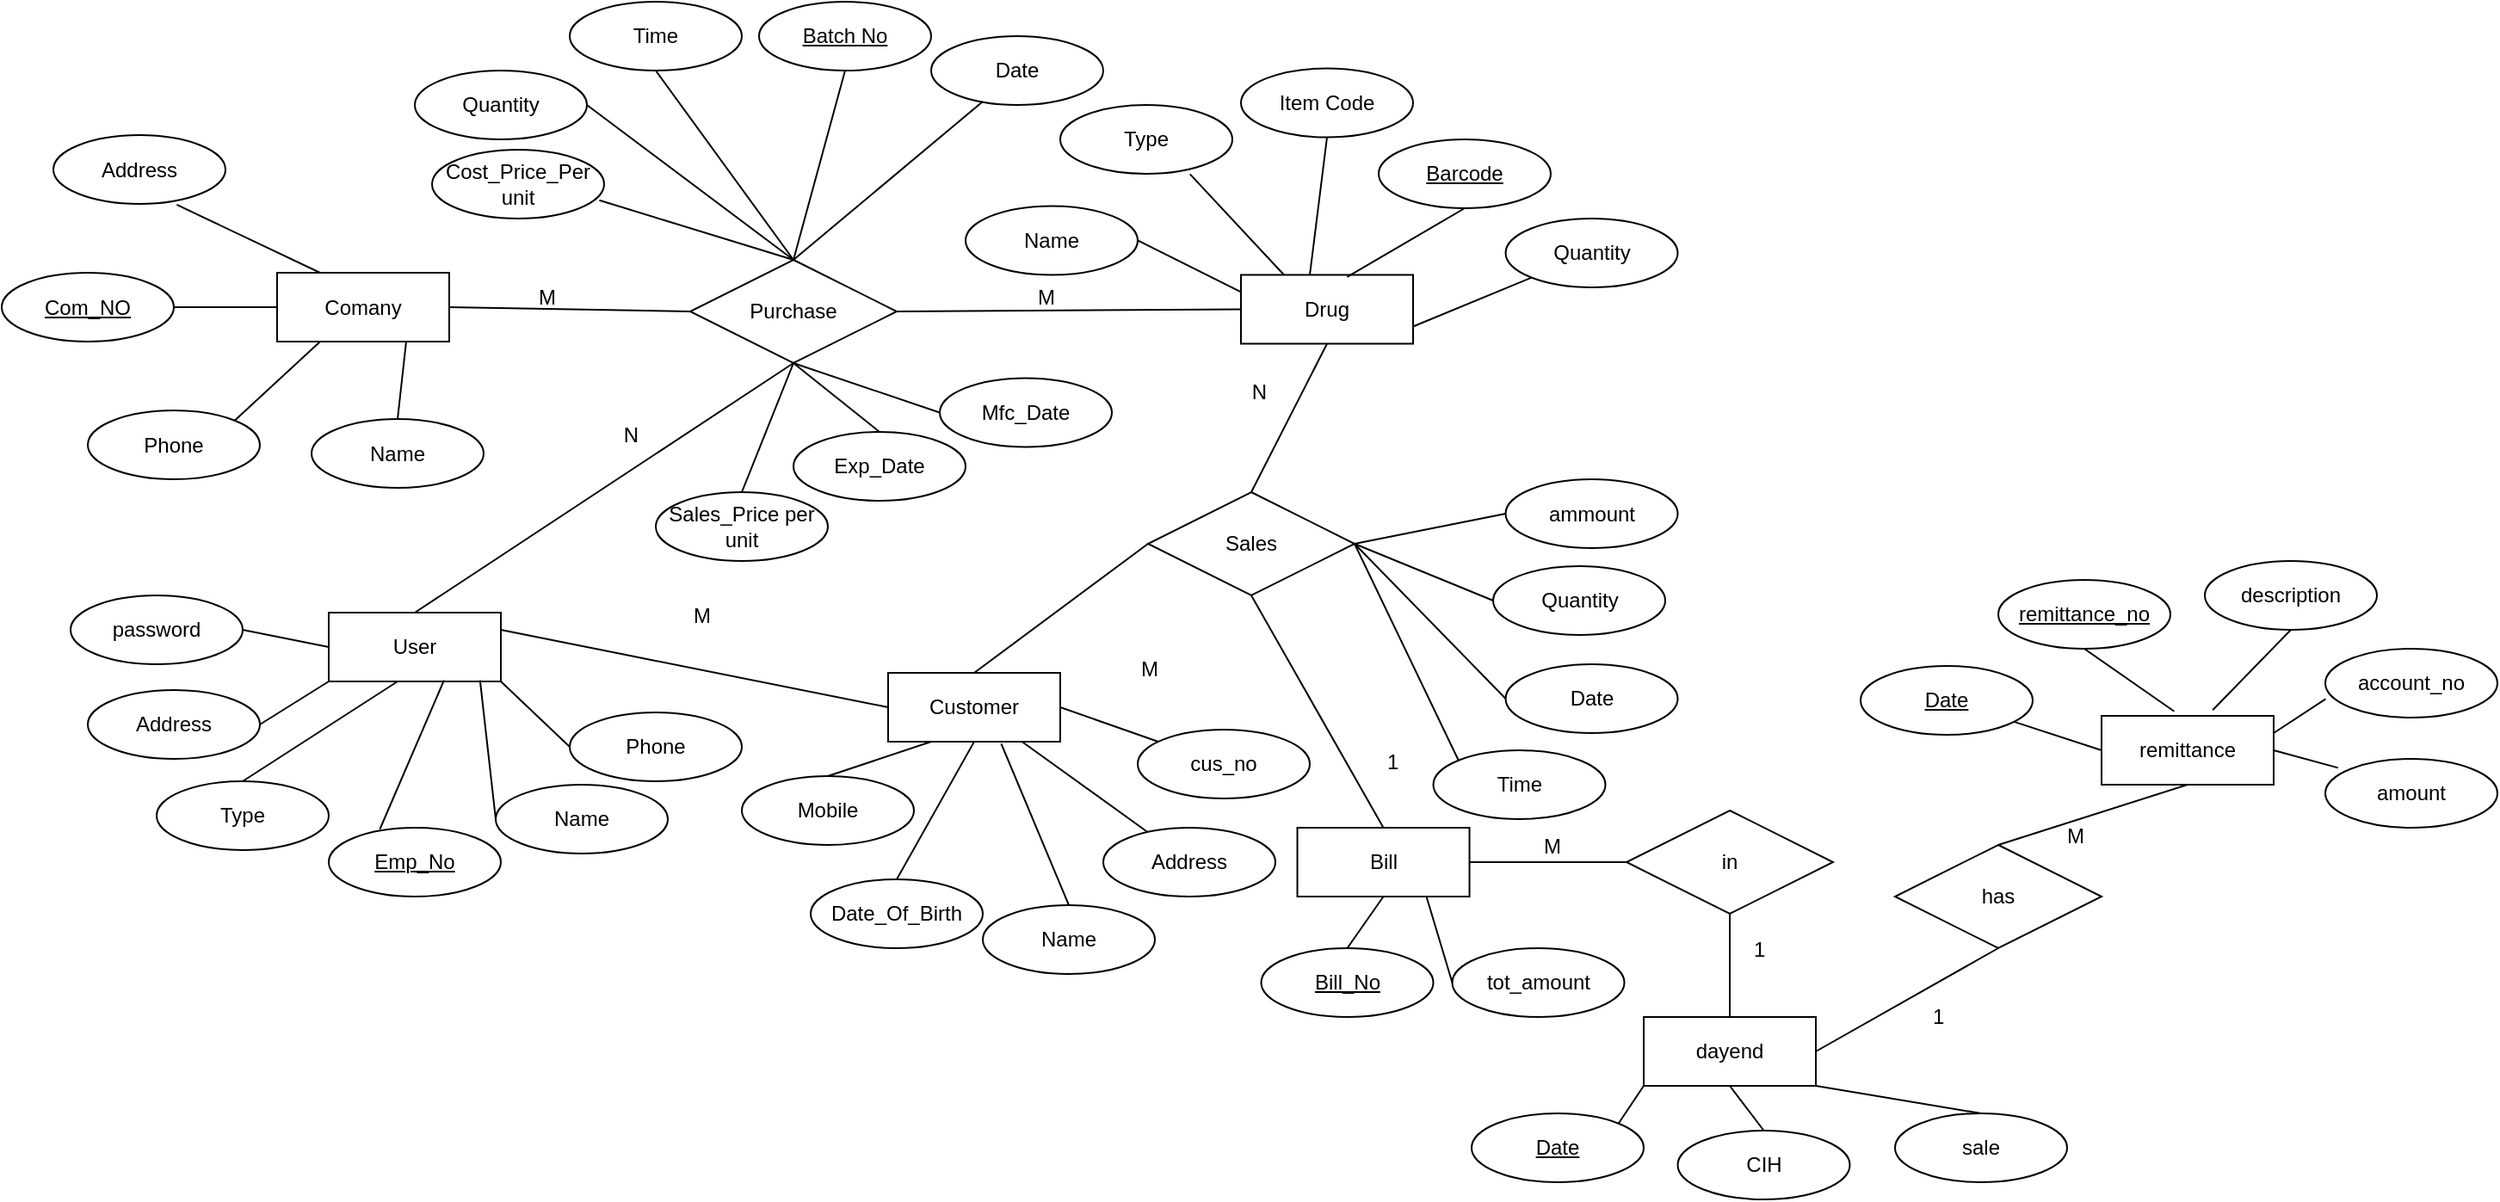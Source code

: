 <mxfile version="13.9.9" type="device"><diagram id="R2lEEEUBdFMjLlhIrx00" name="Page-1"><mxGraphModel dx="599" dy="752" grid="1" gridSize="10" guides="1" tooltips="1" connect="1" arrows="1" fold="1" page="1" pageScale="1" pageWidth="1169" pageHeight="827" math="0" shadow="0" extFonts="Permanent Marker^https://fonts.googleapis.com/css?family=Permanent+Marker"><root><mxCell id="0"/><mxCell id="1" parent="0"/><mxCell id="lmXtZbd8jgHiGXqNMHW0-3" value="Comany" style="whiteSpace=wrap;html=1;align=center;" parent="1" vertex="1"><mxGeometry x="200" y="281.5" width="100" height="40" as="geometry"/></mxCell><mxCell id="lmXtZbd8jgHiGXqNMHW0-4" value="Address" style="ellipse;whiteSpace=wrap;html=1;align=center;" parent="1" vertex="1"><mxGeometry x="70" y="201.5" width="100" height="40" as="geometry"/></mxCell><mxCell id="lmXtZbd8jgHiGXqNMHW0-5" value="Name" style="ellipse;whiteSpace=wrap;html=1;align=center;" parent="1" vertex="1"><mxGeometry x="220" y="366.5" width="100" height="40" as="geometry"/></mxCell><mxCell id="lmXtZbd8jgHiGXqNMHW0-6" value="&lt;u&gt;Com_NO&lt;/u&gt;" style="ellipse;whiteSpace=wrap;html=1;align=center;" parent="1" vertex="1"><mxGeometry x="40" y="281.5" width="100" height="40" as="geometry"/></mxCell><mxCell id="lmXtZbd8jgHiGXqNMHW0-7" value="Phone" style="ellipse;whiteSpace=wrap;html=1;align=center;" parent="1" vertex="1"><mxGeometry x="90" y="361.5" width="100" height="40" as="geometry"/></mxCell><mxCell id="lmXtZbd8jgHiGXqNMHW0-8" value="Purchase" style="shape=rhombus;perimeter=rhombusPerimeter;whiteSpace=wrap;html=1;align=center;" parent="1" vertex="1"><mxGeometry x="440" y="274" width="120" height="60" as="geometry"/></mxCell><mxCell id="lmXtZbd8jgHiGXqNMHW0-9" value="Time" style="ellipse;whiteSpace=wrap;html=1;align=center;" parent="1" vertex="1"><mxGeometry x="370" y="124" width="100" height="40" as="geometry"/></mxCell><mxCell id="lmXtZbd8jgHiGXqNMHW0-10" value="&lt;u&gt;Batch No&lt;/u&gt;" style="ellipse;whiteSpace=wrap;html=1;align=center;" parent="1" vertex="1"><mxGeometry x="480" y="124" width="100" height="40" as="geometry"/></mxCell><mxCell id="lmXtZbd8jgHiGXqNMHW0-11" value="Date" style="ellipse;whiteSpace=wrap;html=1;align=center;" parent="1" vertex="1"><mxGeometry x="580" y="144" width="100" height="40" as="geometry"/></mxCell><mxCell id="lmXtZbd8jgHiGXqNMHW0-12" value="Quantity" style="ellipse;whiteSpace=wrap;html=1;align=center;" parent="1" vertex="1"><mxGeometry x="280" y="164" width="100" height="40" as="geometry"/></mxCell><mxCell id="lmXtZbd8jgHiGXqNMHW0-13" value="" style="endArrow=none;html=1;rounded=0;entryX=0.5;entryY=1;entryDx=0;entryDy=0;exitX=0.5;exitY=0;exitDx=0;exitDy=0;" parent="1" source="lmXtZbd8jgHiGXqNMHW0-8" target="lmXtZbd8jgHiGXqNMHW0-9" edge="1"><mxGeometry width="50" height="50" relative="1" as="geometry"><mxPoint x="440" y="314" as="sourcePoint"/><mxPoint x="490" y="264" as="targetPoint"/></mxGeometry></mxCell><mxCell id="lmXtZbd8jgHiGXqNMHW0-14" value="" style="endArrow=none;html=1;rounded=0;entryX=0.5;entryY=1;entryDx=0;entryDy=0;exitX=0.5;exitY=0;exitDx=0;exitDy=0;" parent="1" source="lmXtZbd8jgHiGXqNMHW0-8" target="lmXtZbd8jgHiGXqNMHW0-10" edge="1"><mxGeometry width="50" height="50" relative="1" as="geometry"><mxPoint x="540" y="251.5" as="sourcePoint"/><mxPoint x="480" y="216.5" as="targetPoint"/></mxGeometry></mxCell><mxCell id="lmXtZbd8jgHiGXqNMHW0-15" value="" style="endArrow=none;html=1;rounded=0;entryX=0.3;entryY=0.95;entryDx=0;entryDy=0;exitX=0.5;exitY=0;exitDx=0;exitDy=0;entryPerimeter=0;" parent="1" source="lmXtZbd8jgHiGXqNMHW0-8" target="lmXtZbd8jgHiGXqNMHW0-11" edge="1"><mxGeometry width="50" height="50" relative="1" as="geometry"><mxPoint x="550" y="334" as="sourcePoint"/><mxPoint x="550" y="254" as="targetPoint"/></mxGeometry></mxCell><mxCell id="lmXtZbd8jgHiGXqNMHW0-17" value="" style="endArrow=none;html=1;rounded=0;entryX=0.5;entryY=0;entryDx=0;entryDy=0;exitX=1;exitY=0.5;exitDx=0;exitDy=0;" parent="1" source="lmXtZbd8jgHiGXqNMHW0-12" target="lmXtZbd8jgHiGXqNMHW0-8" edge="1"><mxGeometry width="50" height="50" relative="1" as="geometry"><mxPoint x="400" y="384" as="sourcePoint"/><mxPoint x="450" y="334" as="targetPoint"/></mxGeometry></mxCell><mxCell id="lmXtZbd8jgHiGXqNMHW0-19" value="" style="endArrow=none;html=1;rounded=0;entryX=0.5;entryY=0;entryDx=0;entryDy=0;exitX=0.75;exitY=1;exitDx=0;exitDy=0;" parent="1" source="lmXtZbd8jgHiGXqNMHW0-3" target="lmXtZbd8jgHiGXqNMHW0-5" edge="1"><mxGeometry width="50" height="50" relative="1" as="geometry"><mxPoint x="230" y="281.5" as="sourcePoint"/><mxPoint x="280" y="231.5" as="targetPoint"/></mxGeometry></mxCell><mxCell id="lmXtZbd8jgHiGXqNMHW0-20" value="" style="endArrow=none;html=1;rounded=0;entryX=0.717;entryY=1.012;entryDx=0;entryDy=0;exitX=0.25;exitY=0;exitDx=0;exitDy=0;entryPerimeter=0;" parent="1" source="lmXtZbd8jgHiGXqNMHW0-3" target="lmXtZbd8jgHiGXqNMHW0-4" edge="1"><mxGeometry width="50" height="50" relative="1" as="geometry"><mxPoint x="285" y="291.5" as="sourcePoint"/><mxPoint x="290" y="251.5" as="targetPoint"/><Array as="points"/></mxGeometry></mxCell><mxCell id="lmXtZbd8jgHiGXqNMHW0-21" value="" style="endArrow=none;html=1;rounded=0;exitX=1;exitY=0.5;exitDx=0;exitDy=0;entryX=0;entryY=0.5;entryDx=0;entryDy=0;" parent="1" source="lmXtZbd8jgHiGXqNMHW0-6" target="lmXtZbd8jgHiGXqNMHW0-3" edge="1"><mxGeometry width="50" height="50" relative="1" as="geometry"><mxPoint x="150" y="351.5" as="sourcePoint"/><mxPoint x="200" y="301.5" as="targetPoint"/></mxGeometry></mxCell><mxCell id="lmXtZbd8jgHiGXqNMHW0-22" value="" style="endArrow=none;html=1;rounded=0;entryX=0.25;entryY=1;entryDx=0;entryDy=0;exitX=1;exitY=0;exitDx=0;exitDy=0;" parent="1" source="lmXtZbd8jgHiGXqNMHW0-7" target="lmXtZbd8jgHiGXqNMHW0-3" edge="1"><mxGeometry width="50" height="50" relative="1" as="geometry"><mxPoint x="160" y="381.5" as="sourcePoint"/><mxPoint x="210" y="331.5" as="targetPoint"/></mxGeometry></mxCell><mxCell id="lmXtZbd8jgHiGXqNMHW0-23" value="Drug" style="whiteSpace=wrap;html=1;align=center;" parent="1" vertex="1"><mxGeometry x="760" y="282.74" width="100" height="40" as="geometry"/></mxCell><mxCell id="lmXtZbd8jgHiGXqNMHW0-24" value="Name" style="ellipse;whiteSpace=wrap;html=1;align=center;" parent="1" vertex="1"><mxGeometry x="600" y="242.74" width="100" height="40" as="geometry"/></mxCell><mxCell id="lmXtZbd8jgHiGXqNMHW0-25" value="Type" style="ellipse;whiteSpace=wrap;html=1;align=center;" parent="1" vertex="1"><mxGeometry x="655" y="184" width="100" height="40" as="geometry"/></mxCell><mxCell id="lmXtZbd8jgHiGXqNMHW0-26" value="Item Code" style="ellipse;whiteSpace=wrap;html=1;align=center;" parent="1" vertex="1"><mxGeometry x="760" y="162.74" width="100" height="40" as="geometry"/></mxCell><mxCell id="lmXtZbd8jgHiGXqNMHW0-27" value="&lt;u&gt;Barcode&lt;/u&gt;" style="ellipse;whiteSpace=wrap;html=1;align=center;" parent="1" vertex="1"><mxGeometry x="840" y="204" width="100" height="40" as="geometry"/></mxCell><mxCell id="lmXtZbd8jgHiGXqNMHW0-28" value="Cost_Price_Per unit" style="ellipse;whiteSpace=wrap;html=1;align=center;" parent="1" vertex="1"><mxGeometry x="290" y="210" width="100" height="40" as="geometry"/></mxCell><mxCell id="lmXtZbd8jgHiGXqNMHW0-29" value="Exp_Date" style="ellipse;whiteSpace=wrap;html=1;align=center;" parent="1" vertex="1"><mxGeometry x="500" y="374" width="100" height="40" as="geometry"/></mxCell><mxCell id="lmXtZbd8jgHiGXqNMHW0-30" value="Quantity" style="ellipse;whiteSpace=wrap;html=1;align=center;" parent="1" vertex="1"><mxGeometry x="913.76" y="250" width="100" height="40" as="geometry"/></mxCell><mxCell id="lmXtZbd8jgHiGXqNMHW0-31" value="Sales_Price per unit" style="ellipse;whiteSpace=wrap;html=1;align=center;" parent="1" vertex="1"><mxGeometry x="420" y="409" width="100" height="40" as="geometry"/></mxCell><mxCell id="lmXtZbd8jgHiGXqNMHW0-32" value="Mfc_Date" style="ellipse;whiteSpace=wrap;html=1;align=center;" parent="1" vertex="1"><mxGeometry x="585" y="342.74" width="100" height="40" as="geometry"/></mxCell><mxCell id="lmXtZbd8jgHiGXqNMHW0-33" value="" style="endArrow=none;html=1;rounded=0;entryX=0.5;entryY=1;entryDx=0;entryDy=0;exitX=0.4;exitY=0;exitDx=0;exitDy=0;exitPerimeter=0;" parent="1" source="lmXtZbd8jgHiGXqNMHW0-23" target="lmXtZbd8jgHiGXqNMHW0-26" edge="1"><mxGeometry width="50" height="50" relative="1" as="geometry"><mxPoint x="750" y="252.74" as="sourcePoint"/><mxPoint x="800" y="202.74" as="targetPoint"/></mxGeometry></mxCell><mxCell id="lmXtZbd8jgHiGXqNMHW0-34" value="" style="endArrow=none;html=1;rounded=0;entryX=0.754;entryY=1.005;entryDx=0;entryDy=0;exitX=0.25;exitY=0;exitDx=0;exitDy=0;entryPerimeter=0;" parent="1" source="lmXtZbd8jgHiGXqNMHW0-23" target="lmXtZbd8jgHiGXqNMHW0-25" edge="1"><mxGeometry width="50" height="50" relative="1" as="geometry"><mxPoint x="760" y="311.74" as="sourcePoint"/><mxPoint x="716" y="232.74" as="targetPoint"/></mxGeometry></mxCell><mxCell id="lmXtZbd8jgHiGXqNMHW0-35" value="" style="endArrow=none;html=1;rounded=0;entryX=1;entryY=0.5;entryDx=0;entryDy=0;exitX=0;exitY=0.25;exitDx=0;exitDy=0;" parent="1" source="lmXtZbd8jgHiGXqNMHW0-23" target="lmXtZbd8jgHiGXqNMHW0-24" edge="1"><mxGeometry width="50" height="50" relative="1" as="geometry"><mxPoint x="767.3" y="318.9" as="sourcePoint"/><mxPoint x="706" y="272.74" as="targetPoint"/></mxGeometry></mxCell><mxCell id="lmXtZbd8jgHiGXqNMHW0-37" value="" style="endArrow=none;html=1;rounded=0;entryX=0.5;entryY=1;entryDx=0;entryDy=0;exitX=0.617;exitY=0.029;exitDx=0;exitDy=0;exitPerimeter=0;" parent="1" source="lmXtZbd8jgHiGXqNMHW0-23" target="lmXtZbd8jgHiGXqNMHW0-27" edge="1"><mxGeometry width="50" height="50" relative="1" as="geometry"><mxPoint x="862" y="281.74" as="sourcePoint"/><mxPoint x="818" y="202.74" as="targetPoint"/></mxGeometry></mxCell><mxCell id="lmXtZbd8jgHiGXqNMHW0-38" value="" style="endArrow=none;html=1;rounded=0;entryX=0.972;entryY=0.735;entryDx=0;entryDy=0;exitX=0.5;exitY=0;exitDx=0;exitDy=0;entryPerimeter=0;" parent="1" source="lmXtZbd8jgHiGXqNMHW0-8" target="lmXtZbd8jgHiGXqNMHW0-28" edge="1"><mxGeometry width="50" height="50" relative="1" as="geometry"><mxPoint x="831.7" y="293.9" as="sourcePoint"/><mxPoint x="878" y="213.74" as="targetPoint"/></mxGeometry></mxCell><mxCell id="lmXtZbd8jgHiGXqNMHW0-40" value="" style="endArrow=none;html=1;rounded=0;entryX=0.5;entryY=0;entryDx=0;entryDy=0;exitX=0.5;exitY=1;exitDx=0;exitDy=0;" parent="1" source="lmXtZbd8jgHiGXqNMHW0-8" target="lmXtZbd8jgHiGXqNMHW0-31" edge="1"><mxGeometry width="50" height="50" relative="1" as="geometry"><mxPoint x="870" y="318.6" as="sourcePoint"/><mxPoint x="939.645" y="272.742" as="targetPoint"/></mxGeometry></mxCell><mxCell id="lmXtZbd8jgHiGXqNMHW0-41" value="" style="endArrow=none;html=1;rounded=0;entryX=1;entryY=0.75;entryDx=0;entryDy=0;" parent="1" source="lmXtZbd8jgHiGXqNMHW0-30" target="lmXtZbd8jgHiGXqNMHW0-23" edge="1"><mxGeometry width="50" height="50" relative="1" as="geometry"><mxPoint x="850" y="382.74" as="sourcePoint"/><mxPoint x="790" y="352.74" as="targetPoint"/></mxGeometry></mxCell><mxCell id="lmXtZbd8jgHiGXqNMHW0-42" value="" style="endArrow=none;html=1;rounded=0;entryX=0.5;entryY=1;entryDx=0;entryDy=0;exitX=0;exitY=0.5;exitDx=0;exitDy=0;" parent="1" source="lmXtZbd8jgHiGXqNMHW0-32" target="lmXtZbd8jgHiGXqNMHW0-8" edge="1"><mxGeometry width="50" height="50" relative="1" as="geometry"><mxPoint x="850" y="382.74" as="sourcePoint"/><mxPoint x="850" y="332.74" as="targetPoint"/></mxGeometry></mxCell><mxCell id="lmXtZbd8jgHiGXqNMHW0-44" value="" style="endArrow=none;html=1;rounded=0;exitX=0.5;exitY=0;exitDx=0;exitDy=0;entryX=0.5;entryY=1;entryDx=0;entryDy=0;" parent="1" source="lmXtZbd8jgHiGXqNMHW0-29" target="lmXtZbd8jgHiGXqNMHW0-8" edge="1"><mxGeometry width="50" height="50" relative="1" as="geometry"><mxPoint x="820" y="382.74" as="sourcePoint"/><mxPoint x="760" y="332.74" as="targetPoint"/></mxGeometry></mxCell><mxCell id="lmXtZbd8jgHiGXqNMHW0-45" value="Sales" style="shape=rhombus;perimeter=rhombusPerimeter;whiteSpace=wrap;html=1;align=center;" parent="1" vertex="1"><mxGeometry x="706" y="409" width="120" height="60" as="geometry"/></mxCell><mxCell id="lmXtZbd8jgHiGXqNMHW0-46" value="Quantity" style="ellipse;whiteSpace=wrap;html=1;align=center;" parent="1" vertex="1"><mxGeometry x="906.52" y="451.99" width="100" height="40" as="geometry"/></mxCell><mxCell id="lmXtZbd8jgHiGXqNMHW0-47" value="" style="endArrow=none;html=1;rounded=0;entryX=0;entryY=0.5;entryDx=0;entryDy=0;exitX=1;exitY=0.5;exitDx=0;exitDy=0;" parent="1" source="lmXtZbd8jgHiGXqNMHW0-45" target="lmXtZbd8jgHiGXqNMHW0-46" edge="1"><mxGeometry width="50" height="50" relative="1" as="geometry"><mxPoint x="742.76" y="556.99" as="sourcePoint"/><mxPoint x="792.76" y="506.99" as="targetPoint"/></mxGeometry></mxCell><mxCell id="lmXtZbd8jgHiGXqNMHW0-50" value="&lt;u&gt;Bill_No&lt;/u&gt;" style="ellipse;whiteSpace=wrap;html=1;align=center;" parent="1" vertex="1"><mxGeometry x="771.76" y="674" width="100" height="40" as="geometry"/></mxCell><mxCell id="lmXtZbd8jgHiGXqNMHW0-51" value="tot_amount" style="ellipse;whiteSpace=wrap;html=1;align=center;" parent="1" vertex="1"><mxGeometry x="882.76" y="674" width="100" height="40" as="geometry"/></mxCell><mxCell id="lmXtZbd8jgHiGXqNMHW0-52" value="Time" style="ellipse;whiteSpace=wrap;html=1;align=center;" parent="1" vertex="1"><mxGeometry x="871.76" y="559" width="100" height="40" as="geometry"/></mxCell><mxCell id="lmXtZbd8jgHiGXqNMHW0-53" value="" style="endArrow=none;html=1;rounded=0;entryX=0.5;entryY=0;entryDx=0;entryDy=0;exitX=0.5;exitY=1;exitDx=0;exitDy=0;" parent="1" source="OmnGmeT0H6T3P1tnoGOz-3" target="lmXtZbd8jgHiGXqNMHW0-50" edge="1"><mxGeometry width="50" height="50" relative="1" as="geometry"><mxPoint x="842.76" y="466.99" as="sourcePoint"/><mxPoint x="842.76" y="437.99" as="targetPoint"/></mxGeometry></mxCell><mxCell id="lmXtZbd8jgHiGXqNMHW0-54" value="" style="endArrow=none;html=1;rounded=0;entryX=0;entryY=0.5;entryDx=0;entryDy=0;exitX=0.75;exitY=1;exitDx=0;exitDy=0;" parent="1" source="OmnGmeT0H6T3P1tnoGOz-3" target="lmXtZbd8jgHiGXqNMHW0-51" edge="1"><mxGeometry width="50" height="50" relative="1" as="geometry"><mxPoint x="872.76" y="481.99" as="sourcePoint"/><mxPoint x="917.405" y="461.132" as="targetPoint"/></mxGeometry></mxCell><mxCell id="lmXtZbd8jgHiGXqNMHW0-55" value="" style="endArrow=none;html=1;rounded=0;entryX=0;entryY=0;entryDx=0;entryDy=0;exitX=1;exitY=0.5;exitDx=0;exitDy=0;" parent="1" source="lmXtZbd8jgHiGXqNMHW0-45" target="lmXtZbd8jgHiGXqNMHW0-52" edge="1"><mxGeometry width="50" height="50" relative="1" as="geometry"><mxPoint x="902.76" y="496.99" as="sourcePoint"/><mxPoint x="932.76" y="496.99" as="targetPoint"/></mxGeometry></mxCell><mxCell id="lmXtZbd8jgHiGXqNMHW0-56" value="Customer" style="whiteSpace=wrap;html=1;align=center;" parent="1" vertex="1"><mxGeometry x="555.0" y="514" width="100" height="40" as="geometry"/></mxCell><mxCell id="lmXtZbd8jgHiGXqNMHW0-57" value="Address" style="ellipse;whiteSpace=wrap;html=1;align=center;" parent="1" vertex="1"><mxGeometry x="680.0" y="604" width="100" height="40" as="geometry"/></mxCell><mxCell id="lmXtZbd8jgHiGXqNMHW0-58" value="Name" style="ellipse;whiteSpace=wrap;html=1;align=center;" parent="1" vertex="1"><mxGeometry x="610.0" y="649" width="100" height="40" as="geometry"/></mxCell><mxCell id="lmXtZbd8jgHiGXqNMHW0-59" value="Date_Of_Birth" style="ellipse;whiteSpace=wrap;html=1;align=center;" parent="1" vertex="1"><mxGeometry x="510.0" y="634" width="100" height="40" as="geometry"/></mxCell><mxCell id="lmXtZbd8jgHiGXqNMHW0-60" value="Mobile" style="ellipse;whiteSpace=wrap;html=1;align=center;" parent="1" vertex="1"><mxGeometry x="470.0" y="574" width="100" height="40" as="geometry"/></mxCell><mxCell id="lmXtZbd8jgHiGXqNMHW0-61" value="" style="endArrow=none;html=1;rounded=0;" parent="1" source="lmXtZbd8jgHiGXqNMHW0-56" target="lmXtZbd8jgHiGXqNMHW0-57" edge="1"><mxGeometry width="50" height="50" relative="1" as="geometry"><mxPoint x="595.0" y="478.14" as="sourcePoint"/><mxPoint x="669.645" y="508.998" as="targetPoint"/></mxGeometry></mxCell><mxCell id="lmXtZbd8jgHiGXqNMHW0-62" value="" style="endArrow=none;html=1;rounded=0;exitX=0.657;exitY=1.028;exitDx=0;exitDy=0;entryX=0.5;entryY=0;entryDx=0;entryDy=0;exitPerimeter=0;" parent="1" source="lmXtZbd8jgHiGXqNMHW0-56" target="lmXtZbd8jgHiGXqNMHW0-58" edge="1"><mxGeometry width="50" height="50" relative="1" as="geometry"><mxPoint x="665.0" y="524.0" as="sourcePoint"/><mxPoint x="707.46" y="504.185" as="targetPoint"/></mxGeometry></mxCell><mxCell id="lmXtZbd8jgHiGXqNMHW0-63" value="" style="endArrow=none;html=1;rounded=0;exitX=0.5;exitY=1;exitDx=0;exitDy=0;entryX=0.5;entryY=0;entryDx=0;entryDy=0;" parent="1" source="lmXtZbd8jgHiGXqNMHW0-56" target="lmXtZbd8jgHiGXqNMHW0-59" edge="1"><mxGeometry width="50" height="50" relative="1" as="geometry"><mxPoint x="665.0" y="534.0" as="sourcePoint"/><mxPoint x="734.645" y="524.858" as="targetPoint"/></mxGeometry></mxCell><mxCell id="lmXtZbd8jgHiGXqNMHW0-64" value="" style="endArrow=none;html=1;rounded=0;exitX=0.25;exitY=1;exitDx=0;exitDy=0;entryX=0.5;entryY=0;entryDx=0;entryDy=0;" parent="1" source="lmXtZbd8jgHiGXqNMHW0-56" target="lmXtZbd8jgHiGXqNMHW0-60" edge="1"><mxGeometry width="50" height="50" relative="1" as="geometry"><mxPoint x="665.0" y="554.0" as="sourcePoint"/><mxPoint x="734.645" y="575.858" as="targetPoint"/></mxGeometry></mxCell><mxCell id="lmXtZbd8jgHiGXqNMHW0-84" value="User" style="whiteSpace=wrap;html=1;align=center;" parent="1" vertex="1"><mxGeometry x="230" y="479" width="100" height="40" as="geometry"/></mxCell><mxCell id="lmXtZbd8jgHiGXqNMHW0-85" value="Address" style="ellipse;whiteSpace=wrap;html=1;align=center;" parent="1" vertex="1"><mxGeometry x="90" y="524" width="100" height="40" as="geometry"/></mxCell><mxCell id="lmXtZbd8jgHiGXqNMHW0-87" value="Type" style="ellipse;whiteSpace=wrap;html=1;align=center;" parent="1" vertex="1"><mxGeometry x="130" y="576.99" width="100" height="40" as="geometry"/></mxCell><mxCell id="lmXtZbd8jgHiGXqNMHW0-88" value="&lt;u&gt;Emp_No&lt;/u&gt;" style="ellipse;whiteSpace=wrap;html=1;align=center;" parent="1" vertex="1"><mxGeometry x="230" y="604" width="100" height="40" as="geometry"/></mxCell><mxCell id="lmXtZbd8jgHiGXqNMHW0-89" value="Name" style="ellipse;whiteSpace=wrap;html=1;align=center;" parent="1" vertex="1"><mxGeometry x="327" y="578.99" width="100" height="40" as="geometry"/></mxCell><mxCell id="lmXtZbd8jgHiGXqNMHW0-92" value="Phone" style="ellipse;whiteSpace=wrap;html=1;align=center;" parent="1" vertex="1"><mxGeometry x="370" y="536.99" width="100" height="40" as="geometry"/></mxCell><mxCell id="lmXtZbd8jgHiGXqNMHW0-94" value="" style="endArrow=none;html=1;rounded=0;entryX=0.5;entryY=0;entryDx=0;entryDy=0;" parent="1" target="lmXtZbd8jgHiGXqNMHW0-87" edge="1"><mxGeometry width="50" height="50" relative="1" as="geometry"><mxPoint x="270" y="519" as="sourcePoint"/><mxPoint x="230" y="619" as="targetPoint"/></mxGeometry></mxCell><mxCell id="lmXtZbd8jgHiGXqNMHW0-96" value="" style="endArrow=none;html=1;rounded=0;entryX=1;entryY=0.5;entryDx=0;entryDy=0;exitX=0;exitY=1;exitDx=0;exitDy=0;" parent="1" source="lmXtZbd8jgHiGXqNMHW0-84" target="lmXtZbd8jgHiGXqNMHW0-85" edge="1"><mxGeometry width="50" height="50" relative="1" as="geometry"><mxPoint x="207.3" y="514.16" as="sourcePoint"/><mxPoint x="146" y="468.0" as="targetPoint"/></mxGeometry></mxCell><mxCell id="lmXtZbd8jgHiGXqNMHW0-97" value="" style="endArrow=none;html=1;rounded=0;entryX=0.297;entryY=0.022;entryDx=0;entryDy=0;exitX=0.67;exitY=0.982;exitDx=0;exitDy=0;exitPerimeter=0;entryPerimeter=0;" parent="1" source="lmXtZbd8jgHiGXqNMHW0-84" target="lmXtZbd8jgHiGXqNMHW0-88" edge="1"><mxGeometry width="50" height="50" relative="1" as="geometry"><mxPoint x="302" y="477" as="sourcePoint"/><mxPoint x="258" y="398" as="targetPoint"/></mxGeometry></mxCell><mxCell id="lmXtZbd8jgHiGXqNMHW0-98" value="" style="endArrow=none;html=1;rounded=0;entryX=0;entryY=0.5;entryDx=0;entryDy=0;exitX=0.879;exitY=0.982;exitDx=0;exitDy=0;exitPerimeter=0;" parent="1" source="lmXtZbd8jgHiGXqNMHW0-84" target="lmXtZbd8jgHiGXqNMHW0-89" edge="1"><mxGeometry width="50" height="50" relative="1" as="geometry"><mxPoint x="271.7" y="489.16" as="sourcePoint"/><mxPoint x="318" y="409" as="targetPoint"/></mxGeometry></mxCell><mxCell id="lmXtZbd8jgHiGXqNMHW0-99" value="" style="endArrow=none;html=1;rounded=0;entryX=0;entryY=0.5;entryDx=0;entryDy=0;exitX=1;exitY=1;exitDx=0;exitDy=0;" parent="1" source="lmXtZbd8jgHiGXqNMHW0-84" target="lmXtZbd8jgHiGXqNMHW0-92" edge="1"><mxGeometry width="50" height="50" relative="1" as="geometry"><mxPoint x="310" y="513.86" as="sourcePoint"/><mxPoint x="379.645" y="468.002" as="targetPoint"/></mxGeometry></mxCell><mxCell id="lmXtZbd8jgHiGXqNMHW0-103" value="Date" style="ellipse;whiteSpace=wrap;html=1;align=center;" parent="1" vertex="1"><mxGeometry x="913.76" y="509" width="100" height="40" as="geometry"/></mxCell><mxCell id="lmXtZbd8jgHiGXqNMHW0-104" value="" style="endArrow=none;html=1;rounded=0;entryX=0;entryY=0.5;entryDx=0;entryDy=0;exitX=1;exitY=0.5;exitDx=0;exitDy=0;" parent="1" source="lmXtZbd8jgHiGXqNMHW0-45" target="lmXtZbd8jgHiGXqNMHW0-103" edge="1"><mxGeometry width="50" height="50" relative="1" as="geometry"><mxPoint x="892.76" y="486.99" as="sourcePoint"/><mxPoint x="952.76" y="486.99" as="targetPoint"/></mxGeometry></mxCell><mxCell id="lmXtZbd8jgHiGXqNMHW0-105" value="" style="endArrow=none;html=1;rounded=0;entryX=0;entryY=0.5;entryDx=0;entryDy=0;exitX=1;exitY=0.5;exitDx=0;exitDy=0;" parent="1" source="lmXtZbd8jgHiGXqNMHW0-3" target="lmXtZbd8jgHiGXqNMHW0-8" edge="1"><mxGeometry relative="1" as="geometry"><mxPoint x="490" y="601.5" as="sourcePoint"/><mxPoint x="490" y="344" as="targetPoint"/></mxGeometry></mxCell><mxCell id="lmXtZbd8jgHiGXqNMHW0-106" value="M" style="resizable=0;html=1;align=left;verticalAlign=bottom;" parent="lmXtZbd8jgHiGXqNMHW0-105" connectable="0" vertex="1"><mxGeometry x="-1" relative="1" as="geometry"><mxPoint x="50" y="2.5" as="offset"/></mxGeometry></mxCell><mxCell id="lmXtZbd8jgHiGXqNMHW0-108" value="" style="endArrow=none;html=1;rounded=0;entryX=0;entryY=0.5;entryDx=0;entryDy=0;exitX=1;exitY=0.5;exitDx=0;exitDy=0;" parent="1" source="lmXtZbd8jgHiGXqNMHW0-8" target="lmXtZbd8jgHiGXqNMHW0-23" edge="1"><mxGeometry relative="1" as="geometry"><mxPoint x="510" y="601.5" as="sourcePoint"/><mxPoint x="510" y="344" as="targetPoint"/></mxGeometry></mxCell><mxCell id="lmXtZbd8jgHiGXqNMHW0-109" value="M" style="resizable=0;html=1;align=left;verticalAlign=bottom;" parent="lmXtZbd8jgHiGXqNMHW0-108" connectable="0" vertex="1"><mxGeometry x="-1" relative="1" as="geometry"><mxPoint x="80" as="offset"/></mxGeometry></mxCell><mxCell id="lmXtZbd8jgHiGXqNMHW0-111" value="" style="endArrow=none;html=1;rounded=0;entryX=0.5;entryY=0;entryDx=0;entryDy=0;exitX=0.5;exitY=1;exitDx=0;exitDy=0;" parent="1" source="lmXtZbd8jgHiGXqNMHW0-23" target="lmXtZbd8jgHiGXqNMHW0-45" edge="1"><mxGeometry relative="1" as="geometry"><mxPoint x="870" y="414" as="sourcePoint"/><mxPoint x="1170" y="303.29" as="targetPoint"/></mxGeometry></mxCell><mxCell id="lmXtZbd8jgHiGXqNMHW0-113" value="N" style="resizable=0;html=1;align=right;verticalAlign=bottom;" parent="lmXtZbd8jgHiGXqNMHW0-111" connectable="0" vertex="1"><mxGeometry x="1" relative="1" as="geometry"><mxPoint x="10" y="-50" as="offset"/></mxGeometry></mxCell><mxCell id="lmXtZbd8jgHiGXqNMHW0-114" value="" style="endArrow=none;html=1;rounded=0;entryX=0;entryY=0.5;entryDx=0;entryDy=0;exitX=0.5;exitY=0;exitDx=0;exitDy=0;" parent="1" source="lmXtZbd8jgHiGXqNMHW0-56" target="lmXtZbd8jgHiGXqNMHW0-45" edge="1"><mxGeometry relative="1" as="geometry"><mxPoint x="920" y="314" as="sourcePoint"/><mxPoint x="1182.6" y="319.28" as="targetPoint"/></mxGeometry></mxCell><mxCell id="lmXtZbd8jgHiGXqNMHW0-115" value="M" style="resizable=0;html=1;align=left;verticalAlign=bottom;" parent="lmXtZbd8jgHiGXqNMHW0-114" connectable="0" vertex="1"><mxGeometry x="-1" relative="1" as="geometry"><mxPoint x="95" y="6" as="offset"/></mxGeometry></mxCell><mxCell id="lmXtZbd8jgHiGXqNMHW0-117" value="" style="endArrow=none;html=1;rounded=0;entryX=0;entryY=0.5;entryDx=0;entryDy=0;exitX=1;exitY=0.25;exitDx=0;exitDy=0;" parent="1" source="lmXtZbd8jgHiGXqNMHW0-84" target="lmXtZbd8jgHiGXqNMHW0-56" edge="1"><mxGeometry relative="1" as="geometry"><mxPoint x="880" y="564" as="sourcePoint"/><mxPoint x="1142.6" y="569.28" as="targetPoint"/></mxGeometry></mxCell><mxCell id="lmXtZbd8jgHiGXqNMHW0-118" value="M" style="resizable=0;html=1;align=left;verticalAlign=bottom;" parent="lmXtZbd8jgHiGXqNMHW0-117" connectable="0" vertex="1"><mxGeometry x="-1" relative="1" as="geometry"><mxPoint x="110" as="offset"/></mxGeometry></mxCell><mxCell id="lmXtZbd8jgHiGXqNMHW0-120" value="" style="endArrow=none;html=1;rounded=0;entryX=0.5;entryY=0;entryDx=0;entryDy=0;exitX=0.5;exitY=1;exitDx=0;exitDy=0;" parent="1" source="lmXtZbd8jgHiGXqNMHW0-8" target="lmXtZbd8jgHiGXqNMHW0-84" edge="1"><mxGeometry relative="1" as="geometry"><mxPoint x="490" y="586.5" as="sourcePoint"/><mxPoint x="740" y="586.5" as="targetPoint"/></mxGeometry></mxCell><mxCell id="lmXtZbd8jgHiGXqNMHW0-122" value="N" style="resizable=0;html=1;align=right;verticalAlign=bottom;" parent="lmXtZbd8jgHiGXqNMHW0-120" connectable="0" vertex="1"><mxGeometry x="1" relative="1" as="geometry"><mxPoint x="130.31" y="-94.24" as="offset"/></mxGeometry></mxCell><mxCell id="OmnGmeT0H6T3P1tnoGOz-1" value="cus_no" style="ellipse;whiteSpace=wrap;html=1;align=center;" parent="1" vertex="1"><mxGeometry x="700.0" y="546.99" width="100" height="40" as="geometry"/></mxCell><mxCell id="OmnGmeT0H6T3P1tnoGOz-2" value="" style="endArrow=none;html=1;rounded=0;exitX=1;exitY=0.5;exitDx=0;exitDy=0;" parent="1" source="lmXtZbd8jgHiGXqNMHW0-56" target="OmnGmeT0H6T3P1tnoGOz-1" edge="1"><mxGeometry width="50" height="50" relative="1" as="geometry"><mxPoint x="679.999" y="504" as="sourcePoint"/><mxPoint x="716.885" y="458.998" as="targetPoint"/></mxGeometry></mxCell><mxCell id="OmnGmeT0H6T3P1tnoGOz-3" value="Bill" style="whiteSpace=wrap;html=1;align=center;" parent="1" vertex="1"><mxGeometry x="792.76" y="604" width="100" height="40" as="geometry"/></mxCell><mxCell id="OmnGmeT0H6T3P1tnoGOz-4" value="" style="endArrow=none;html=1;rounded=0;exitX=0.5;exitY=0;exitDx=0;exitDy=0;entryX=0.5;entryY=1;entryDx=0;entryDy=0;" parent="1" source="OmnGmeT0H6T3P1tnoGOz-3" target="lmXtZbd8jgHiGXqNMHW0-45" edge="1"><mxGeometry relative="1" as="geometry"><mxPoint x="633.76" y="540.99" as="sourcePoint"/><mxPoint x="832.76" y="572.99" as="targetPoint"/></mxGeometry></mxCell><mxCell id="OmnGmeT0H6T3P1tnoGOz-5" value="1" style="resizable=0;html=1;align=left;verticalAlign=bottom;" parent="OmnGmeT0H6T3P1tnoGOz-4" connectable="0" vertex="1"><mxGeometry x="-1" relative="1" as="geometry"><mxPoint y="-30" as="offset"/></mxGeometry></mxCell><mxCell id="OmnGmeT0H6T3P1tnoGOz-7" value="ammount" style="ellipse;whiteSpace=wrap;html=1;align=center;" parent="1" vertex="1"><mxGeometry x="913.76" y="401.5" width="100" height="40" as="geometry"/></mxCell><mxCell id="OmnGmeT0H6T3P1tnoGOz-8" value="" style="endArrow=none;html=1;rounded=0;entryX=0;entryY=0.5;entryDx=0;entryDy=0;exitX=1;exitY=0.5;exitDx=0;exitDy=0;" parent="1" source="lmXtZbd8jgHiGXqNMHW0-45" target="OmnGmeT0H6T3P1tnoGOz-7" edge="1"><mxGeometry width="50" height="50" relative="1" as="geometry"><mxPoint x="892.76" y="440.99" as="sourcePoint"/><mxPoint x="792.76" y="460.99" as="targetPoint"/></mxGeometry></mxCell><mxCell id="OmnGmeT0H6T3P1tnoGOz-9" value="password" style="ellipse;whiteSpace=wrap;html=1;align=center;" parent="1" vertex="1"><mxGeometry x="80" y="469" width="100" height="40" as="geometry"/></mxCell><mxCell id="OmnGmeT0H6T3P1tnoGOz-10" value="" style="endArrow=none;html=1;rounded=0;entryX=1;entryY=0.5;entryDx=0;entryDy=0;exitX=0;exitY=0.5;exitDx=0;exitDy=0;" parent="1" source="lmXtZbd8jgHiGXqNMHW0-84" target="OmnGmeT0H6T3P1tnoGOz-9" edge="1"><mxGeometry width="50" height="50" relative="1" as="geometry"><mxPoint x="220" y="495" as="sourcePoint"/><mxPoint x="136" y="413.0" as="targetPoint"/></mxGeometry></mxCell><mxCell id="-nNI8Fixmc-ZHUOxKc2J-3" value="in" style="shape=rhombus;perimeter=rhombusPerimeter;whiteSpace=wrap;html=1;align=center;" vertex="1" parent="1"><mxGeometry x="984" y="594" width="120" height="60" as="geometry"/></mxCell><mxCell id="-nNI8Fixmc-ZHUOxKc2J-5" value="" style="endArrow=none;html=1;entryX=0;entryY=0.5;entryDx=0;entryDy=0;exitX=1;exitY=0.5;exitDx=0;exitDy=0;" edge="1" parent="1" source="OmnGmeT0H6T3P1tnoGOz-3" target="-nNI8Fixmc-ZHUOxKc2J-3"><mxGeometry width="50" height="50" relative="1" as="geometry"><mxPoint x="830" y="440" as="sourcePoint"/><mxPoint x="610" y="500" as="targetPoint"/></mxGeometry></mxCell><mxCell id="-nNI8Fixmc-ZHUOxKc2J-6" value="dayend" style="whiteSpace=wrap;html=1;align=center;" vertex="1" parent="1"><mxGeometry x="994.0" y="714" width="100" height="40" as="geometry"/></mxCell><mxCell id="-nNI8Fixmc-ZHUOxKc2J-7" value="" style="endArrow=none;html=1;entryX=0.5;entryY=1;entryDx=0;entryDy=0;exitX=0.5;exitY=0;exitDx=0;exitDy=0;" edge="1" parent="1" source="-nNI8Fixmc-ZHUOxKc2J-6" target="-nNI8Fixmc-ZHUOxKc2J-3"><mxGeometry width="50" height="50" relative="1" as="geometry"><mxPoint x="902.76" y="634" as="sourcePoint"/><mxPoint x="994" y="634" as="targetPoint"/></mxGeometry></mxCell><mxCell id="-nNI8Fixmc-ZHUOxKc2J-8" value="&lt;u&gt;Date&lt;/u&gt;" style="ellipse;whiteSpace=wrap;html=1;align=center;" vertex="1" parent="1"><mxGeometry x="894" y="770" width="100" height="40" as="geometry"/></mxCell><mxCell id="-nNI8Fixmc-ZHUOxKc2J-9" value="" style="endArrow=none;html=1;rounded=0;entryX=0;entryY=1;entryDx=0;entryDy=0;exitX=1;exitY=0;exitDx=0;exitDy=0;" edge="1" parent="1" source="-nNI8Fixmc-ZHUOxKc2J-8" target="-nNI8Fixmc-ZHUOxKc2J-6"><mxGeometry width="50" height="50" relative="1" as="geometry"><mxPoint x="877.76" y="654" as="sourcePoint"/><mxPoint x="892.76" y="704" as="targetPoint"/></mxGeometry></mxCell><mxCell id="-nNI8Fixmc-ZHUOxKc2J-11" value="CIH" style="ellipse;whiteSpace=wrap;html=1;align=center;" vertex="1" parent="1"><mxGeometry x="1013.76" y="780" width="100" height="40" as="geometry"/></mxCell><mxCell id="-nNI8Fixmc-ZHUOxKc2J-13" value="&lt;u&gt;remittance_no&lt;/u&gt;" style="ellipse;whiteSpace=wrap;html=1;align=center;" vertex="1" parent="1"><mxGeometry x="1200" y="460" width="100" height="40" as="geometry"/></mxCell><mxCell id="-nNI8Fixmc-ZHUOxKc2J-14" value="" style="endArrow=none;html=1;rounded=0;entryX=1;entryY=0.5;entryDx=0;entryDy=0;exitX=0.5;exitY=1;exitDx=0;exitDy=0;" edge="1" parent="1" source="-nNI8Fixmc-ZHUOxKc2J-23" target="-nNI8Fixmc-ZHUOxKc2J-6"><mxGeometry width="50" height="50" relative="1" as="geometry"><mxPoint x="952.76" y="770" as="sourcePoint"/><mxPoint x="1004" y="764" as="targetPoint"/></mxGeometry></mxCell><mxCell id="-nNI8Fixmc-ZHUOxKc2J-15" value="sale" style="ellipse;whiteSpace=wrap;html=1;align=center;" vertex="1" parent="1"><mxGeometry x="1140" y="770" width="100" height="40" as="geometry"/></mxCell><mxCell id="-nNI8Fixmc-ZHUOxKc2J-17" value="" style="endArrow=none;html=1;rounded=0;entryX=0.5;entryY=1;entryDx=0;entryDy=0;exitX=0.5;exitY=0;exitDx=0;exitDy=0;" edge="1" parent="1" source="-nNI8Fixmc-ZHUOxKc2J-11" target="-nNI8Fixmc-ZHUOxKc2J-6"><mxGeometry width="50" height="50" relative="1" as="geometry"><mxPoint x="1179" y="730" as="sourcePoint"/><mxPoint x="1104" y="744" as="targetPoint"/></mxGeometry></mxCell><mxCell id="-nNI8Fixmc-ZHUOxKc2J-18" value="" style="endArrow=none;html=1;rounded=0;entryX=1;entryY=1;entryDx=0;entryDy=0;exitX=0.5;exitY=0;exitDx=0;exitDy=0;" edge="1" parent="1" source="-nNI8Fixmc-ZHUOxKc2J-15" target="-nNI8Fixmc-ZHUOxKc2J-6"><mxGeometry width="50" height="50" relative="1" as="geometry"><mxPoint x="1189" y="740" as="sourcePoint"/><mxPoint x="1114" y="754" as="targetPoint"/></mxGeometry></mxCell><mxCell id="-nNI8Fixmc-ZHUOxKc2J-20" value="M" style="resizable=0;html=1;align=left;verticalAlign=bottom;" connectable="0" vertex="1" parent="1"><mxGeometry x="710" y="530" as="geometry"><mxPoint x="224" y="93" as="offset"/></mxGeometry></mxCell><mxCell id="-nNI8Fixmc-ZHUOxKc2J-21" value="1" style="resizable=0;html=1;align=left;verticalAlign=bottom;" connectable="0" vertex="1" parent="1"><mxGeometry x="860.0" y="579" as="geometry"><mxPoint x="196" y="104" as="offset"/></mxGeometry></mxCell><mxCell id="-nNI8Fixmc-ZHUOxKc2J-22" value="remittance" style="whiteSpace=wrap;html=1;align=center;" vertex="1" parent="1"><mxGeometry x="1260" y="538.99" width="100" height="40" as="geometry"/></mxCell><mxCell id="-nNI8Fixmc-ZHUOxKc2J-23" value="has" style="shape=rhombus;perimeter=rhombusPerimeter;whiteSpace=wrap;html=1;align=center;" vertex="1" parent="1"><mxGeometry x="1140" y="614" width="120" height="60" as="geometry"/></mxCell><mxCell id="-nNI8Fixmc-ZHUOxKc2J-24" value="" style="endArrow=none;html=1;rounded=0;entryX=0.5;entryY=0;entryDx=0;entryDy=0;exitX=0.5;exitY=1;exitDx=0;exitDy=0;" edge="1" parent="1" source="-nNI8Fixmc-ZHUOxKc2J-22" target="-nNI8Fixmc-ZHUOxKc2J-23"><mxGeometry width="50" height="50" relative="1" as="geometry"><mxPoint x="1306" y="554" as="sourcePoint"/><mxPoint x="1200" y="614" as="targetPoint"/></mxGeometry></mxCell><mxCell id="-nNI8Fixmc-ZHUOxKc2J-25" value="&lt;u&gt;Date&lt;/u&gt;" style="ellipse;whiteSpace=wrap;html=1;align=center;" vertex="1" parent="1"><mxGeometry x="1120" y="510" width="100" height="40" as="geometry"/></mxCell><mxCell id="-nNI8Fixmc-ZHUOxKc2J-26" value="" style="endArrow=none;html=1;rounded=0;exitX=0;exitY=0.5;exitDx=0;exitDy=0;" edge="1" parent="1" source="-nNI8Fixmc-ZHUOxKc2J-22" target="-nNI8Fixmc-ZHUOxKc2J-25"><mxGeometry width="50" height="50" relative="1" as="geometry"><mxPoint x="1230" y="564" as="sourcePoint"/><mxPoint x="1120" y="599.01" as="targetPoint"/></mxGeometry></mxCell><mxCell id="-nNI8Fixmc-ZHUOxKc2J-27" value="" style="endArrow=none;html=1;rounded=0;exitX=0.422;exitY=-0.065;exitDx=0;exitDy=0;exitPerimeter=0;entryX=0.5;entryY=1;entryDx=0;entryDy=0;" edge="1" parent="1" source="-nNI8Fixmc-ZHUOxKc2J-22" target="-nNI8Fixmc-ZHUOxKc2J-13"><mxGeometry width="50" height="50" relative="1" as="geometry"><mxPoint x="1300" y="526.71" as="sourcePoint"/><mxPoint x="1249.468" y="509.999" as="targetPoint"/></mxGeometry></mxCell><mxCell id="-nNI8Fixmc-ZHUOxKc2J-28" value="description" style="ellipse;whiteSpace=wrap;html=1;align=center;" vertex="1" parent="1"><mxGeometry x="1320" y="449" width="100" height="40" as="geometry"/></mxCell><mxCell id="-nNI8Fixmc-ZHUOxKc2J-29" value="account_no" style="ellipse;whiteSpace=wrap;html=1;align=center;" vertex="1" parent="1"><mxGeometry x="1390" y="500" width="100" height="40" as="geometry"/></mxCell><mxCell id="-nNI8Fixmc-ZHUOxKc2J-30" value="amount" style="ellipse;whiteSpace=wrap;html=1;align=center;" vertex="1" parent="1"><mxGeometry x="1390" y="564" width="100" height="40" as="geometry"/></mxCell><mxCell id="-nNI8Fixmc-ZHUOxKc2J-31" value="" style="endArrow=none;html=1;rounded=0;exitX=0.5;exitY=1;exitDx=0;exitDy=0;entryX=0.646;entryY=-0.085;entryDx=0;entryDy=0;entryPerimeter=0;" edge="1" parent="1" source="-nNI8Fixmc-ZHUOxKc2J-28" target="-nNI8Fixmc-ZHUOxKc2J-22"><mxGeometry width="50" height="50" relative="1" as="geometry"><mxPoint x="1312.2" y="546.39" as="sourcePoint"/><mxPoint x="1260" y="510" as="targetPoint"/></mxGeometry></mxCell><mxCell id="-nNI8Fixmc-ZHUOxKc2J-32" value="" style="endArrow=none;html=1;rounded=0;exitX=1;exitY=0.25;exitDx=0;exitDy=0;entryX=0.002;entryY=0.73;entryDx=0;entryDy=0;entryPerimeter=0;" edge="1" parent="1" source="-nNI8Fixmc-ZHUOxKc2J-22" target="-nNI8Fixmc-ZHUOxKc2J-29"><mxGeometry width="50" height="50" relative="1" as="geometry"><mxPoint x="1322.2" y="556.39" as="sourcePoint"/><mxPoint x="1270" y="520" as="targetPoint"/></mxGeometry></mxCell><mxCell id="-nNI8Fixmc-ZHUOxKc2J-33" value="" style="endArrow=none;html=1;rounded=0;exitX=0.074;exitY=0.13;exitDx=0;exitDy=0;entryX=1;entryY=0.5;entryDx=0;entryDy=0;exitPerimeter=0;" edge="1" parent="1" source="-nNI8Fixmc-ZHUOxKc2J-30" target="-nNI8Fixmc-ZHUOxKc2J-22"><mxGeometry width="50" height="50" relative="1" as="geometry"><mxPoint x="1332.2" y="566.39" as="sourcePoint"/><mxPoint x="1280" y="530" as="targetPoint"/></mxGeometry></mxCell><mxCell id="-nNI8Fixmc-ZHUOxKc2J-34" value="1" style="resizable=0;html=1;align=left;verticalAlign=bottom;" connectable="0" vertex="1" parent="1"><mxGeometry x="963.76" y="618.99" as="geometry"><mxPoint x="196" y="104" as="offset"/></mxGeometry></mxCell><mxCell id="-nNI8Fixmc-ZHUOxKc2J-35" value="M" style="resizable=0;html=1;align=left;verticalAlign=bottom;" connectable="0" vertex="1" parent="1"><mxGeometry x="1013.76" y="524" as="geometry"><mxPoint x="224" y="93" as="offset"/></mxGeometry></mxCell></root></mxGraphModel></diagram></mxfile>